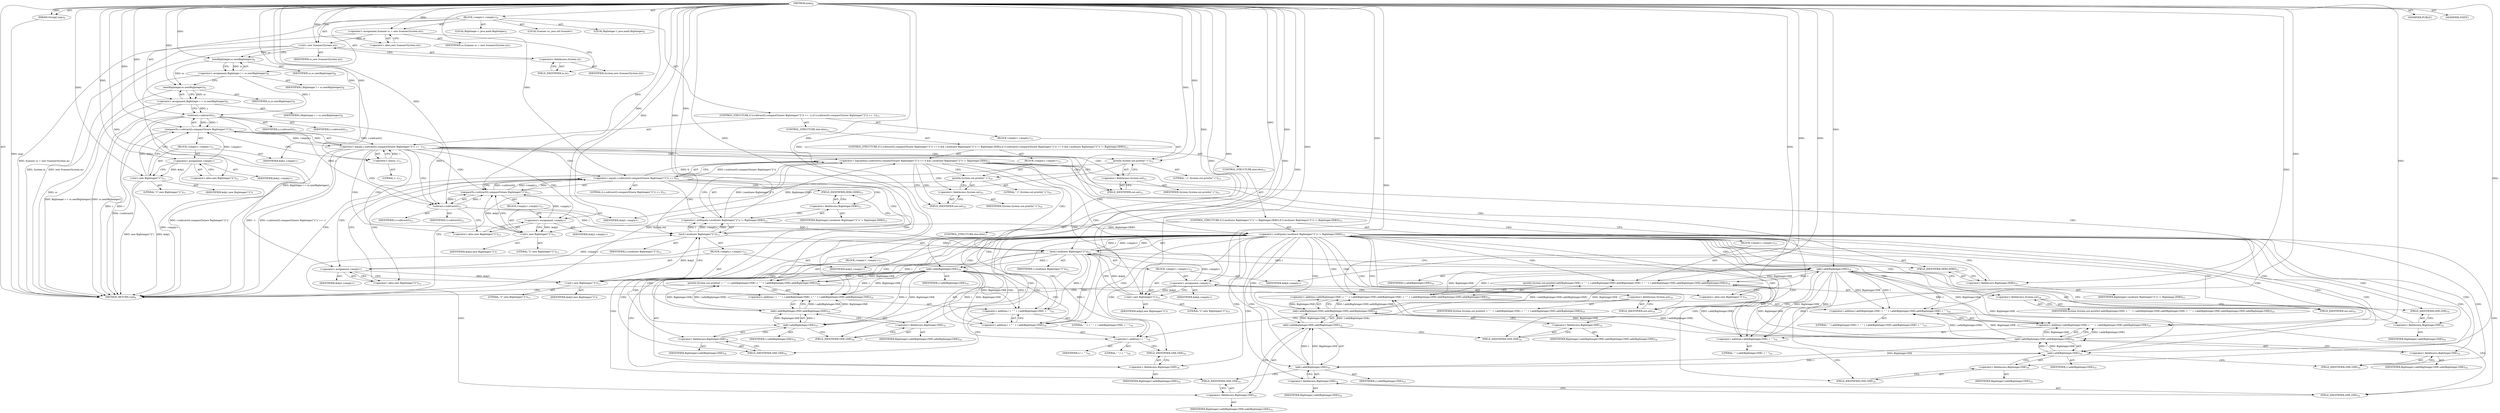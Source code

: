 digraph "main" {  
"19" [label = <(METHOD,main)<SUB>6</SUB>> ]
"20" [label = <(PARAM,String[] args)<SUB>6</SUB>> ]
"21" [label = <(BLOCK,&lt;empty&gt;,&lt;empty&gt;)<SUB>6</SUB>> ]
"4" [label = <(LOCAL,Scanner sc: java.util.Scanner)<SUB>7</SUB>> ]
"22" [label = <(&lt;operator&gt;.assignment,Scanner sc = new Scanner(System.in))<SUB>7</SUB>> ]
"23" [label = <(IDENTIFIER,sc,Scanner sc = new Scanner(System.in))<SUB>7</SUB>> ]
"24" [label = <(&lt;operator&gt;.alloc,new Scanner(System.in))<SUB>7</SUB>> ]
"25" [label = <(&lt;init&gt;,new Scanner(System.in))<SUB>7</SUB>> ]
"3" [label = <(IDENTIFIER,sc,new Scanner(System.in))<SUB>7</SUB>> ]
"26" [label = <(&lt;operator&gt;.fieldAccess,System.in)<SUB>7</SUB>> ]
"27" [label = <(IDENTIFIER,System,new Scanner(System.in))<SUB>7</SUB>> ]
"28" [label = <(FIELD_IDENTIFIER,in,in)<SUB>7</SUB>> ]
"29" [label = <(LOCAL,BigInteger l: java.math.BigInteger)<SUB>8</SUB>> ]
"30" [label = <(&lt;operator&gt;.assignment,BigInteger l = sc.nextBigInteger())<SUB>8</SUB>> ]
"31" [label = <(IDENTIFIER,l,BigInteger l = sc.nextBigInteger())<SUB>8</SUB>> ]
"32" [label = <(nextBigInteger,sc.nextBigInteger())<SUB>8</SUB>> ]
"33" [label = <(IDENTIFIER,sc,sc.nextBigInteger())<SUB>8</SUB>> ]
"34" [label = <(LOCAL,BigInteger r: java.math.BigInteger)<SUB>9</SUB>> ]
"35" [label = <(&lt;operator&gt;.assignment,BigInteger r = sc.nextBigInteger())<SUB>9</SUB>> ]
"36" [label = <(IDENTIFIER,r,BigInteger r = sc.nextBigInteger())<SUB>9</SUB>> ]
"37" [label = <(nextBigInteger,sc.nextBigInteger())<SUB>9</SUB>> ]
"38" [label = <(IDENTIFIER,sc,sc.nextBigInteger())<SUB>9</SUB>> ]
"39" [label = <(CONTROL_STRUCTURE,if (r.subtract(l).compareTo(new BigInteger(&quot;2&quot;)) == -1),if (r.subtract(l).compareTo(new BigInteger(&quot;2&quot;)) == -1))<SUB>11</SUB>> ]
"40" [label = <(&lt;operator&gt;.equals,r.subtract(l).compareTo(new BigInteger(&quot;2&quot;)) == -1)<SUB>11</SUB>> ]
"41" [label = <(compareTo,r.subtract(l).compareTo(new BigInteger(&quot;2&quot;)))<SUB>11</SUB>> ]
"42" [label = <(subtract,r.subtract(l))<SUB>11</SUB>> ]
"43" [label = <(IDENTIFIER,r,r.subtract(l))<SUB>11</SUB>> ]
"44" [label = <(IDENTIFIER,l,r.subtract(l))<SUB>11</SUB>> ]
"45" [label = <(BLOCK,&lt;empty&gt;,&lt;empty&gt;)<SUB>11</SUB>> ]
"46" [label = <(&lt;operator&gt;.assignment,&lt;empty&gt;)> ]
"47" [label = <(IDENTIFIER,$obj1,&lt;empty&gt;)> ]
"48" [label = <(&lt;operator&gt;.alloc,new BigInteger(&quot;2&quot;))<SUB>11</SUB>> ]
"49" [label = <(&lt;init&gt;,new BigInteger(&quot;2&quot;))<SUB>11</SUB>> ]
"50" [label = <(IDENTIFIER,$obj1,new BigInteger(&quot;2&quot;))> ]
"51" [label = <(LITERAL,&quot;2&quot;,new BigInteger(&quot;2&quot;))<SUB>11</SUB>> ]
"52" [label = <(IDENTIFIER,$obj1,&lt;empty&gt;)> ]
"53" [label = <(&lt;operator&gt;.minus,-1)<SUB>11</SUB>> ]
"54" [label = <(LITERAL,1,-1)<SUB>11</SUB>> ]
"55" [label = <(BLOCK,&lt;empty&gt;,&lt;empty&gt;)<SUB>11</SUB>> ]
"56" [label = <(println,System.out.println(&quot;-1&quot;))<SUB>12</SUB>> ]
"57" [label = <(&lt;operator&gt;.fieldAccess,System.out)<SUB>12</SUB>> ]
"58" [label = <(IDENTIFIER,System,System.out.println(&quot;-1&quot;))<SUB>12</SUB>> ]
"59" [label = <(FIELD_IDENTIFIER,out,out)<SUB>12</SUB>> ]
"60" [label = <(LITERAL,&quot;-1&quot;,System.out.println(&quot;-1&quot;))<SUB>12</SUB>> ]
"61" [label = <(CONTROL_STRUCTURE,else,else)<SUB>13</SUB>> ]
"62" [label = <(CONTROL_STRUCTURE,if (r.subtract(l).compareTo(new BigInteger(&quot;2&quot;)) == 0 &amp;&amp; l.mod(new BigInteger(&quot;2&quot;)) != BigInteger.ZERO),if (r.subtract(l).compareTo(new BigInteger(&quot;2&quot;)) == 0 &amp;&amp; l.mod(new BigInteger(&quot;2&quot;)) != BigInteger.ZERO))<SUB>13</SUB>> ]
"63" [label = <(&lt;operator&gt;.logicalAnd,r.subtract(l).compareTo(new BigInteger(&quot;2&quot;)) == 0 &amp;&amp; l.mod(new BigInteger(&quot;2&quot;)) != BigInteger.ZERO)<SUB>13</SUB>> ]
"64" [label = <(&lt;operator&gt;.equals,r.subtract(l).compareTo(new BigInteger(&quot;2&quot;)) == 0)<SUB>13</SUB>> ]
"65" [label = <(compareTo,r.subtract(l).compareTo(new BigInteger(&quot;2&quot;)))<SUB>13</SUB>> ]
"66" [label = <(subtract,r.subtract(l))<SUB>13</SUB>> ]
"67" [label = <(IDENTIFIER,r,r.subtract(l))<SUB>13</SUB>> ]
"68" [label = <(IDENTIFIER,l,r.subtract(l))<SUB>13</SUB>> ]
"69" [label = <(BLOCK,&lt;empty&gt;,&lt;empty&gt;)<SUB>13</SUB>> ]
"70" [label = <(&lt;operator&gt;.assignment,&lt;empty&gt;)> ]
"71" [label = <(IDENTIFIER,$obj2,&lt;empty&gt;)> ]
"72" [label = <(&lt;operator&gt;.alloc,new BigInteger(&quot;2&quot;))<SUB>13</SUB>> ]
"73" [label = <(&lt;init&gt;,new BigInteger(&quot;2&quot;))<SUB>13</SUB>> ]
"74" [label = <(IDENTIFIER,$obj2,new BigInteger(&quot;2&quot;))> ]
"75" [label = <(LITERAL,&quot;2&quot;,new BigInteger(&quot;2&quot;))<SUB>13</SUB>> ]
"76" [label = <(IDENTIFIER,$obj2,&lt;empty&gt;)> ]
"77" [label = <(LITERAL,0,r.subtract(l).compareTo(new BigInteger(&quot;2&quot;)) == 0)<SUB>13</SUB>> ]
"78" [label = <(&lt;operator&gt;.notEquals,l.mod(new BigInteger(&quot;2&quot;)) != BigInteger.ZERO)<SUB>13</SUB>> ]
"79" [label = <(mod,l.mod(new BigInteger(&quot;2&quot;)))<SUB>13</SUB>> ]
"80" [label = <(IDENTIFIER,l,l.mod(new BigInteger(&quot;2&quot;)))<SUB>13</SUB>> ]
"81" [label = <(BLOCK,&lt;empty&gt;,&lt;empty&gt;)<SUB>13</SUB>> ]
"82" [label = <(&lt;operator&gt;.assignment,&lt;empty&gt;)> ]
"83" [label = <(IDENTIFIER,$obj3,&lt;empty&gt;)> ]
"84" [label = <(&lt;operator&gt;.alloc,new BigInteger(&quot;2&quot;))<SUB>13</SUB>> ]
"85" [label = <(&lt;init&gt;,new BigInteger(&quot;2&quot;))<SUB>13</SUB>> ]
"86" [label = <(IDENTIFIER,$obj3,new BigInteger(&quot;2&quot;))> ]
"87" [label = <(LITERAL,&quot;2&quot;,new BigInteger(&quot;2&quot;))<SUB>13</SUB>> ]
"88" [label = <(IDENTIFIER,$obj3,&lt;empty&gt;)> ]
"89" [label = <(&lt;operator&gt;.fieldAccess,BigInteger.ZERO)<SUB>13</SUB>> ]
"90" [label = <(IDENTIFIER,BigInteger,l.mod(new BigInteger(&quot;2&quot;)) != BigInteger.ZERO)<SUB>13</SUB>> ]
"91" [label = <(FIELD_IDENTIFIER,ZERO,ZERO)<SUB>13</SUB>> ]
"92" [label = <(BLOCK,&lt;empty&gt;,&lt;empty&gt;)<SUB>13</SUB>> ]
"93" [label = <(println,System.out.println(&quot;-1&quot;))<SUB>14</SUB>> ]
"94" [label = <(&lt;operator&gt;.fieldAccess,System.out)<SUB>14</SUB>> ]
"95" [label = <(IDENTIFIER,System,System.out.println(&quot;-1&quot;))<SUB>14</SUB>> ]
"96" [label = <(FIELD_IDENTIFIER,out,out)<SUB>14</SUB>> ]
"97" [label = <(LITERAL,&quot;-1&quot;,System.out.println(&quot;-1&quot;))<SUB>14</SUB>> ]
"98" [label = <(CONTROL_STRUCTURE,else,else)<SUB>15</SUB>> ]
"99" [label = <(CONTROL_STRUCTURE,if (l.mod(new BigInteger(&quot;2&quot;)) != BigInteger.ZERO),if (l.mod(new BigInteger(&quot;2&quot;)) != BigInteger.ZERO))<SUB>15</SUB>> ]
"100" [label = <(&lt;operator&gt;.notEquals,l.mod(new BigInteger(&quot;2&quot;)) != BigInteger.ZERO)<SUB>15</SUB>> ]
"101" [label = <(mod,l.mod(new BigInteger(&quot;2&quot;)))<SUB>15</SUB>> ]
"102" [label = <(IDENTIFIER,l,l.mod(new BigInteger(&quot;2&quot;)))<SUB>15</SUB>> ]
"103" [label = <(BLOCK,&lt;empty&gt;,&lt;empty&gt;)<SUB>15</SUB>> ]
"104" [label = <(&lt;operator&gt;.assignment,&lt;empty&gt;)> ]
"105" [label = <(IDENTIFIER,$obj4,&lt;empty&gt;)> ]
"106" [label = <(&lt;operator&gt;.alloc,new BigInteger(&quot;2&quot;))<SUB>15</SUB>> ]
"107" [label = <(&lt;init&gt;,new BigInteger(&quot;2&quot;))<SUB>15</SUB>> ]
"108" [label = <(IDENTIFIER,$obj4,new BigInteger(&quot;2&quot;))> ]
"109" [label = <(LITERAL,&quot;2&quot;,new BigInteger(&quot;2&quot;))<SUB>15</SUB>> ]
"110" [label = <(IDENTIFIER,$obj4,&lt;empty&gt;)> ]
"111" [label = <(&lt;operator&gt;.fieldAccess,BigInteger.ZERO)<SUB>15</SUB>> ]
"112" [label = <(IDENTIFIER,BigInteger,l.mod(new BigInteger(&quot;2&quot;)) != BigInteger.ZERO)<SUB>15</SUB>> ]
"113" [label = <(FIELD_IDENTIFIER,ZERO,ZERO)<SUB>15</SUB>> ]
"114" [label = <(BLOCK,&lt;empty&gt;,&lt;empty&gt;)<SUB>15</SUB>> ]
"115" [label = <(println,System.out.println(l.add(BigInteger.ONE) + &quot; &quot; + l.add(BigInteger.ONE).add(BigInteger.ONE) + &quot; &quot; + l.add(BigInteger.ONE).add(BigInteger.ONE).add(BigInteger.ONE)))<SUB>16</SUB>> ]
"116" [label = <(&lt;operator&gt;.fieldAccess,System.out)<SUB>16</SUB>> ]
"117" [label = <(IDENTIFIER,System,System.out.println(l.add(BigInteger.ONE) + &quot; &quot; + l.add(BigInteger.ONE).add(BigInteger.ONE) + &quot; &quot; + l.add(BigInteger.ONE).add(BigInteger.ONE).add(BigInteger.ONE)))<SUB>16</SUB>> ]
"118" [label = <(FIELD_IDENTIFIER,out,out)<SUB>16</SUB>> ]
"119" [label = <(&lt;operator&gt;.addition,l.add(BigInteger.ONE) + &quot; &quot; + l.add(BigInteger.ONE).add(BigInteger.ONE) + &quot; &quot; + l.add(BigInteger.ONE).add(BigInteger.ONE).add(BigInteger.ONE))<SUB>16</SUB>> ]
"120" [label = <(&lt;operator&gt;.addition,l.add(BigInteger.ONE) + &quot; &quot; + l.add(BigInteger.ONE).add(BigInteger.ONE) + &quot; &quot;)<SUB>16</SUB>> ]
"121" [label = <(&lt;operator&gt;.addition,l.add(BigInteger.ONE) + &quot; &quot; + l.add(BigInteger.ONE).add(BigInteger.ONE))<SUB>16</SUB>> ]
"122" [label = <(&lt;operator&gt;.addition,l.add(BigInteger.ONE) + &quot; &quot;)<SUB>16</SUB>> ]
"123" [label = <(add,l.add(BigInteger.ONE))<SUB>16</SUB>> ]
"124" [label = <(IDENTIFIER,l,l.add(BigInteger.ONE))<SUB>16</SUB>> ]
"125" [label = <(&lt;operator&gt;.fieldAccess,BigInteger.ONE)<SUB>16</SUB>> ]
"126" [label = <(IDENTIFIER,BigInteger,l.add(BigInteger.ONE))<SUB>16</SUB>> ]
"127" [label = <(FIELD_IDENTIFIER,ONE,ONE)<SUB>16</SUB>> ]
"128" [label = <(LITERAL,&quot; &quot;,l.add(BigInteger.ONE) + &quot; &quot;)<SUB>16</SUB>> ]
"129" [label = <(add,l.add(BigInteger.ONE).add(BigInteger.ONE))<SUB>16</SUB>> ]
"130" [label = <(add,l.add(BigInteger.ONE))<SUB>16</SUB>> ]
"131" [label = <(IDENTIFIER,l,l.add(BigInteger.ONE))<SUB>16</SUB>> ]
"132" [label = <(&lt;operator&gt;.fieldAccess,BigInteger.ONE)<SUB>16</SUB>> ]
"133" [label = <(IDENTIFIER,BigInteger,l.add(BigInteger.ONE))<SUB>16</SUB>> ]
"134" [label = <(FIELD_IDENTIFIER,ONE,ONE)<SUB>16</SUB>> ]
"135" [label = <(&lt;operator&gt;.fieldAccess,BigInteger.ONE)<SUB>16</SUB>> ]
"136" [label = <(IDENTIFIER,BigInteger,l.add(BigInteger.ONE).add(BigInteger.ONE))<SUB>16</SUB>> ]
"137" [label = <(FIELD_IDENTIFIER,ONE,ONE)<SUB>16</SUB>> ]
"138" [label = <(LITERAL,&quot; &quot;,l.add(BigInteger.ONE) + &quot; &quot; + l.add(BigInteger.ONE).add(BigInteger.ONE) + &quot; &quot;)<SUB>16</SUB>> ]
"139" [label = <(add,l.add(BigInteger.ONE).add(BigInteger.ONE).add(BigInteger.ONE))<SUB>16</SUB>> ]
"140" [label = <(add,l.add(BigInteger.ONE).add(BigInteger.ONE))<SUB>16</SUB>> ]
"141" [label = <(add,l.add(BigInteger.ONE))<SUB>16</SUB>> ]
"142" [label = <(IDENTIFIER,l,l.add(BigInteger.ONE))<SUB>16</SUB>> ]
"143" [label = <(&lt;operator&gt;.fieldAccess,BigInteger.ONE)<SUB>16</SUB>> ]
"144" [label = <(IDENTIFIER,BigInteger,l.add(BigInteger.ONE))<SUB>16</SUB>> ]
"145" [label = <(FIELD_IDENTIFIER,ONE,ONE)<SUB>16</SUB>> ]
"146" [label = <(&lt;operator&gt;.fieldAccess,BigInteger.ONE)<SUB>16</SUB>> ]
"147" [label = <(IDENTIFIER,BigInteger,l.add(BigInteger.ONE).add(BigInteger.ONE))<SUB>16</SUB>> ]
"148" [label = <(FIELD_IDENTIFIER,ONE,ONE)<SUB>16</SUB>> ]
"149" [label = <(&lt;operator&gt;.fieldAccess,BigInteger.ONE)<SUB>16</SUB>> ]
"150" [label = <(IDENTIFIER,BigInteger,l.add(BigInteger.ONE).add(BigInteger.ONE).add(BigInteger.ONE))<SUB>16</SUB>> ]
"151" [label = <(FIELD_IDENTIFIER,ONE,ONE)<SUB>16</SUB>> ]
"152" [label = <(CONTROL_STRUCTURE,else,else)<SUB>17</SUB>> ]
"153" [label = <(BLOCK,&lt;empty&gt;,&lt;empty&gt;)<SUB>17</SUB>> ]
"154" [label = <(println,System.out.println(l + &quot; &quot; + l.add(BigInteger.ONE) + &quot; &quot; + l.add(BigInteger.ONE).add(BigInteger.ONE)))<SUB>18</SUB>> ]
"155" [label = <(&lt;operator&gt;.fieldAccess,System.out)<SUB>18</SUB>> ]
"156" [label = <(IDENTIFIER,System,System.out.println(l + &quot; &quot; + l.add(BigInteger.ONE) + &quot; &quot; + l.add(BigInteger.ONE).add(BigInteger.ONE)))<SUB>18</SUB>> ]
"157" [label = <(FIELD_IDENTIFIER,out,out)<SUB>18</SUB>> ]
"158" [label = <(&lt;operator&gt;.addition,l + &quot; &quot; + l.add(BigInteger.ONE) + &quot; &quot; + l.add(BigInteger.ONE).add(BigInteger.ONE))<SUB>18</SUB>> ]
"159" [label = <(&lt;operator&gt;.addition,l + &quot; &quot; + l.add(BigInteger.ONE) + &quot; &quot;)<SUB>18</SUB>> ]
"160" [label = <(&lt;operator&gt;.addition,l + &quot; &quot; + l.add(BigInteger.ONE))<SUB>18</SUB>> ]
"161" [label = <(&lt;operator&gt;.addition,l + &quot; &quot;)<SUB>18</SUB>> ]
"162" [label = <(IDENTIFIER,l,l + &quot; &quot;)<SUB>18</SUB>> ]
"163" [label = <(LITERAL,&quot; &quot;,l + &quot; &quot;)<SUB>18</SUB>> ]
"164" [label = <(add,l.add(BigInteger.ONE))<SUB>18</SUB>> ]
"165" [label = <(IDENTIFIER,l,l.add(BigInteger.ONE))<SUB>18</SUB>> ]
"166" [label = <(&lt;operator&gt;.fieldAccess,BigInteger.ONE)<SUB>18</SUB>> ]
"167" [label = <(IDENTIFIER,BigInteger,l.add(BigInteger.ONE))<SUB>18</SUB>> ]
"168" [label = <(FIELD_IDENTIFIER,ONE,ONE)<SUB>18</SUB>> ]
"169" [label = <(LITERAL,&quot; &quot;,l + &quot; &quot; + l.add(BigInteger.ONE) + &quot; &quot;)<SUB>18</SUB>> ]
"170" [label = <(add,l.add(BigInteger.ONE).add(BigInteger.ONE))<SUB>18</SUB>> ]
"171" [label = <(add,l.add(BigInteger.ONE))<SUB>18</SUB>> ]
"172" [label = <(IDENTIFIER,l,l.add(BigInteger.ONE))<SUB>18</SUB>> ]
"173" [label = <(&lt;operator&gt;.fieldAccess,BigInteger.ONE)<SUB>18</SUB>> ]
"174" [label = <(IDENTIFIER,BigInteger,l.add(BigInteger.ONE))<SUB>18</SUB>> ]
"175" [label = <(FIELD_IDENTIFIER,ONE,ONE)<SUB>18</SUB>> ]
"176" [label = <(&lt;operator&gt;.fieldAccess,BigInteger.ONE)<SUB>18</SUB>> ]
"177" [label = <(IDENTIFIER,BigInteger,l.add(BigInteger.ONE).add(BigInteger.ONE))<SUB>18</SUB>> ]
"178" [label = <(FIELD_IDENTIFIER,ONE,ONE)<SUB>18</SUB>> ]
"179" [label = <(MODIFIER,PUBLIC)> ]
"180" [label = <(MODIFIER,STATIC)> ]
"181" [label = <(METHOD_RETURN,void)<SUB>6</SUB>> ]
  "19" -> "20"  [ label = "AST: "] 
  "19" -> "21"  [ label = "AST: "] 
  "19" -> "179"  [ label = "AST: "] 
  "19" -> "180"  [ label = "AST: "] 
  "19" -> "181"  [ label = "AST: "] 
  "21" -> "4"  [ label = "AST: "] 
  "21" -> "22"  [ label = "AST: "] 
  "21" -> "25"  [ label = "AST: "] 
  "21" -> "29"  [ label = "AST: "] 
  "21" -> "30"  [ label = "AST: "] 
  "21" -> "34"  [ label = "AST: "] 
  "21" -> "35"  [ label = "AST: "] 
  "21" -> "39"  [ label = "AST: "] 
  "22" -> "23"  [ label = "AST: "] 
  "22" -> "24"  [ label = "AST: "] 
  "25" -> "3"  [ label = "AST: "] 
  "25" -> "26"  [ label = "AST: "] 
  "26" -> "27"  [ label = "AST: "] 
  "26" -> "28"  [ label = "AST: "] 
  "30" -> "31"  [ label = "AST: "] 
  "30" -> "32"  [ label = "AST: "] 
  "32" -> "33"  [ label = "AST: "] 
  "35" -> "36"  [ label = "AST: "] 
  "35" -> "37"  [ label = "AST: "] 
  "37" -> "38"  [ label = "AST: "] 
  "39" -> "40"  [ label = "AST: "] 
  "39" -> "55"  [ label = "AST: "] 
  "39" -> "61"  [ label = "AST: "] 
  "40" -> "41"  [ label = "AST: "] 
  "40" -> "53"  [ label = "AST: "] 
  "41" -> "42"  [ label = "AST: "] 
  "41" -> "45"  [ label = "AST: "] 
  "42" -> "43"  [ label = "AST: "] 
  "42" -> "44"  [ label = "AST: "] 
  "45" -> "46"  [ label = "AST: "] 
  "45" -> "49"  [ label = "AST: "] 
  "45" -> "52"  [ label = "AST: "] 
  "46" -> "47"  [ label = "AST: "] 
  "46" -> "48"  [ label = "AST: "] 
  "49" -> "50"  [ label = "AST: "] 
  "49" -> "51"  [ label = "AST: "] 
  "53" -> "54"  [ label = "AST: "] 
  "55" -> "56"  [ label = "AST: "] 
  "56" -> "57"  [ label = "AST: "] 
  "56" -> "60"  [ label = "AST: "] 
  "57" -> "58"  [ label = "AST: "] 
  "57" -> "59"  [ label = "AST: "] 
  "61" -> "62"  [ label = "AST: "] 
  "62" -> "63"  [ label = "AST: "] 
  "62" -> "92"  [ label = "AST: "] 
  "62" -> "98"  [ label = "AST: "] 
  "63" -> "64"  [ label = "AST: "] 
  "63" -> "78"  [ label = "AST: "] 
  "64" -> "65"  [ label = "AST: "] 
  "64" -> "77"  [ label = "AST: "] 
  "65" -> "66"  [ label = "AST: "] 
  "65" -> "69"  [ label = "AST: "] 
  "66" -> "67"  [ label = "AST: "] 
  "66" -> "68"  [ label = "AST: "] 
  "69" -> "70"  [ label = "AST: "] 
  "69" -> "73"  [ label = "AST: "] 
  "69" -> "76"  [ label = "AST: "] 
  "70" -> "71"  [ label = "AST: "] 
  "70" -> "72"  [ label = "AST: "] 
  "73" -> "74"  [ label = "AST: "] 
  "73" -> "75"  [ label = "AST: "] 
  "78" -> "79"  [ label = "AST: "] 
  "78" -> "89"  [ label = "AST: "] 
  "79" -> "80"  [ label = "AST: "] 
  "79" -> "81"  [ label = "AST: "] 
  "81" -> "82"  [ label = "AST: "] 
  "81" -> "85"  [ label = "AST: "] 
  "81" -> "88"  [ label = "AST: "] 
  "82" -> "83"  [ label = "AST: "] 
  "82" -> "84"  [ label = "AST: "] 
  "85" -> "86"  [ label = "AST: "] 
  "85" -> "87"  [ label = "AST: "] 
  "89" -> "90"  [ label = "AST: "] 
  "89" -> "91"  [ label = "AST: "] 
  "92" -> "93"  [ label = "AST: "] 
  "93" -> "94"  [ label = "AST: "] 
  "93" -> "97"  [ label = "AST: "] 
  "94" -> "95"  [ label = "AST: "] 
  "94" -> "96"  [ label = "AST: "] 
  "98" -> "99"  [ label = "AST: "] 
  "99" -> "100"  [ label = "AST: "] 
  "99" -> "114"  [ label = "AST: "] 
  "99" -> "152"  [ label = "AST: "] 
  "100" -> "101"  [ label = "AST: "] 
  "100" -> "111"  [ label = "AST: "] 
  "101" -> "102"  [ label = "AST: "] 
  "101" -> "103"  [ label = "AST: "] 
  "103" -> "104"  [ label = "AST: "] 
  "103" -> "107"  [ label = "AST: "] 
  "103" -> "110"  [ label = "AST: "] 
  "104" -> "105"  [ label = "AST: "] 
  "104" -> "106"  [ label = "AST: "] 
  "107" -> "108"  [ label = "AST: "] 
  "107" -> "109"  [ label = "AST: "] 
  "111" -> "112"  [ label = "AST: "] 
  "111" -> "113"  [ label = "AST: "] 
  "114" -> "115"  [ label = "AST: "] 
  "115" -> "116"  [ label = "AST: "] 
  "115" -> "119"  [ label = "AST: "] 
  "116" -> "117"  [ label = "AST: "] 
  "116" -> "118"  [ label = "AST: "] 
  "119" -> "120"  [ label = "AST: "] 
  "119" -> "139"  [ label = "AST: "] 
  "120" -> "121"  [ label = "AST: "] 
  "120" -> "138"  [ label = "AST: "] 
  "121" -> "122"  [ label = "AST: "] 
  "121" -> "129"  [ label = "AST: "] 
  "122" -> "123"  [ label = "AST: "] 
  "122" -> "128"  [ label = "AST: "] 
  "123" -> "124"  [ label = "AST: "] 
  "123" -> "125"  [ label = "AST: "] 
  "125" -> "126"  [ label = "AST: "] 
  "125" -> "127"  [ label = "AST: "] 
  "129" -> "130"  [ label = "AST: "] 
  "129" -> "135"  [ label = "AST: "] 
  "130" -> "131"  [ label = "AST: "] 
  "130" -> "132"  [ label = "AST: "] 
  "132" -> "133"  [ label = "AST: "] 
  "132" -> "134"  [ label = "AST: "] 
  "135" -> "136"  [ label = "AST: "] 
  "135" -> "137"  [ label = "AST: "] 
  "139" -> "140"  [ label = "AST: "] 
  "139" -> "149"  [ label = "AST: "] 
  "140" -> "141"  [ label = "AST: "] 
  "140" -> "146"  [ label = "AST: "] 
  "141" -> "142"  [ label = "AST: "] 
  "141" -> "143"  [ label = "AST: "] 
  "143" -> "144"  [ label = "AST: "] 
  "143" -> "145"  [ label = "AST: "] 
  "146" -> "147"  [ label = "AST: "] 
  "146" -> "148"  [ label = "AST: "] 
  "149" -> "150"  [ label = "AST: "] 
  "149" -> "151"  [ label = "AST: "] 
  "152" -> "153"  [ label = "AST: "] 
  "153" -> "154"  [ label = "AST: "] 
  "154" -> "155"  [ label = "AST: "] 
  "154" -> "158"  [ label = "AST: "] 
  "155" -> "156"  [ label = "AST: "] 
  "155" -> "157"  [ label = "AST: "] 
  "158" -> "159"  [ label = "AST: "] 
  "158" -> "170"  [ label = "AST: "] 
  "159" -> "160"  [ label = "AST: "] 
  "159" -> "169"  [ label = "AST: "] 
  "160" -> "161"  [ label = "AST: "] 
  "160" -> "164"  [ label = "AST: "] 
  "161" -> "162"  [ label = "AST: "] 
  "161" -> "163"  [ label = "AST: "] 
  "164" -> "165"  [ label = "AST: "] 
  "164" -> "166"  [ label = "AST: "] 
  "166" -> "167"  [ label = "AST: "] 
  "166" -> "168"  [ label = "AST: "] 
  "170" -> "171"  [ label = "AST: "] 
  "170" -> "176"  [ label = "AST: "] 
  "171" -> "172"  [ label = "AST: "] 
  "171" -> "173"  [ label = "AST: "] 
  "173" -> "174"  [ label = "AST: "] 
  "173" -> "175"  [ label = "AST: "] 
  "176" -> "177"  [ label = "AST: "] 
  "176" -> "178"  [ label = "AST: "] 
  "22" -> "28"  [ label = "CFG: "] 
  "25" -> "32"  [ label = "CFG: "] 
  "30" -> "37"  [ label = "CFG: "] 
  "35" -> "42"  [ label = "CFG: "] 
  "24" -> "22"  [ label = "CFG: "] 
  "26" -> "25"  [ label = "CFG: "] 
  "32" -> "30"  [ label = "CFG: "] 
  "37" -> "35"  [ label = "CFG: "] 
  "40" -> "59"  [ label = "CFG: "] 
  "40" -> "66"  [ label = "CFG: "] 
  "28" -> "26"  [ label = "CFG: "] 
  "41" -> "53"  [ label = "CFG: "] 
  "53" -> "40"  [ label = "CFG: "] 
  "56" -> "181"  [ label = "CFG: "] 
  "42" -> "48"  [ label = "CFG: "] 
  "57" -> "56"  [ label = "CFG: "] 
  "63" -> "96"  [ label = "CFG: "] 
  "63" -> "106"  [ label = "CFG: "] 
  "46" -> "49"  [ label = "CFG: "] 
  "49" -> "41"  [ label = "CFG: "] 
  "59" -> "57"  [ label = "CFG: "] 
  "64" -> "63"  [ label = "CFG: "] 
  "64" -> "84"  [ label = "CFG: "] 
  "78" -> "63"  [ label = "CFG: "] 
  "93" -> "181"  [ label = "CFG: "] 
  "48" -> "46"  [ label = "CFG: "] 
  "65" -> "64"  [ label = "CFG: "] 
  "79" -> "91"  [ label = "CFG: "] 
  "89" -> "78"  [ label = "CFG: "] 
  "94" -> "93"  [ label = "CFG: "] 
  "100" -> "118"  [ label = "CFG: "] 
  "100" -> "157"  [ label = "CFG: "] 
  "66" -> "72"  [ label = "CFG: "] 
  "91" -> "89"  [ label = "CFG: "] 
  "96" -> "94"  [ label = "CFG: "] 
  "101" -> "113"  [ label = "CFG: "] 
  "111" -> "100"  [ label = "CFG: "] 
  "115" -> "181"  [ label = "CFG: "] 
  "70" -> "73"  [ label = "CFG: "] 
  "73" -> "65"  [ label = "CFG: "] 
  "82" -> "85"  [ label = "CFG: "] 
  "85" -> "79"  [ label = "CFG: "] 
  "113" -> "111"  [ label = "CFG: "] 
  "116" -> "127"  [ label = "CFG: "] 
  "119" -> "115"  [ label = "CFG: "] 
  "154" -> "181"  [ label = "CFG: "] 
  "72" -> "70"  [ label = "CFG: "] 
  "84" -> "82"  [ label = "CFG: "] 
  "104" -> "107"  [ label = "CFG: "] 
  "107" -> "101"  [ label = "CFG: "] 
  "118" -> "116"  [ label = "CFG: "] 
  "120" -> "145"  [ label = "CFG: "] 
  "139" -> "119"  [ label = "CFG: "] 
  "155" -> "161"  [ label = "CFG: "] 
  "158" -> "154"  [ label = "CFG: "] 
  "106" -> "104"  [ label = "CFG: "] 
  "121" -> "120"  [ label = "CFG: "] 
  "140" -> "151"  [ label = "CFG: "] 
  "149" -> "139"  [ label = "CFG: "] 
  "157" -> "155"  [ label = "CFG: "] 
  "159" -> "175"  [ label = "CFG: "] 
  "170" -> "158"  [ label = "CFG: "] 
  "122" -> "134"  [ label = "CFG: "] 
  "129" -> "121"  [ label = "CFG: "] 
  "141" -> "148"  [ label = "CFG: "] 
  "146" -> "140"  [ label = "CFG: "] 
  "151" -> "149"  [ label = "CFG: "] 
  "160" -> "159"  [ label = "CFG: "] 
  "171" -> "178"  [ label = "CFG: "] 
  "176" -> "170"  [ label = "CFG: "] 
  "123" -> "122"  [ label = "CFG: "] 
  "130" -> "137"  [ label = "CFG: "] 
  "135" -> "129"  [ label = "CFG: "] 
  "143" -> "141"  [ label = "CFG: "] 
  "148" -> "146"  [ label = "CFG: "] 
  "161" -> "168"  [ label = "CFG: "] 
  "164" -> "160"  [ label = "CFG: "] 
  "173" -> "171"  [ label = "CFG: "] 
  "178" -> "176"  [ label = "CFG: "] 
  "125" -> "123"  [ label = "CFG: "] 
  "132" -> "130"  [ label = "CFG: "] 
  "137" -> "135"  [ label = "CFG: "] 
  "145" -> "143"  [ label = "CFG: "] 
  "166" -> "164"  [ label = "CFG: "] 
  "175" -> "173"  [ label = "CFG: "] 
  "127" -> "125"  [ label = "CFG: "] 
  "134" -> "132"  [ label = "CFG: "] 
  "168" -> "166"  [ label = "CFG: "] 
  "19" -> "24"  [ label = "CFG: "] 
  "20" -> "181"  [ label = "DDG: args"] 
  "22" -> "181"  [ label = "DDG: Scanner sc = new Scanner(System.in)"] 
  "25" -> "181"  [ label = "DDG: System.in"] 
  "25" -> "181"  [ label = "DDG: new Scanner(System.in)"] 
  "30" -> "181"  [ label = "DDG: BigInteger l = sc.nextBigInteger()"] 
  "37" -> "181"  [ label = "DDG: sc"] 
  "35" -> "181"  [ label = "DDG: sc.nextBigInteger()"] 
  "35" -> "181"  [ label = "DDG: BigInteger r = sc.nextBigInteger()"] 
  "42" -> "181"  [ label = "DDG: r"] 
  "42" -> "181"  [ label = "DDG: l"] 
  "41" -> "181"  [ label = "DDG: r.subtract(l)"] 
  "46" -> "181"  [ label = "DDG: &lt;empty&gt;"] 
  "49" -> "181"  [ label = "DDG: $obj1"] 
  "49" -> "181"  [ label = "DDG: new BigInteger(&quot;2&quot;)"] 
  "40" -> "181"  [ label = "DDG: r.subtract(l).compareTo(new BigInteger(&quot;2&quot;))"] 
  "40" -> "181"  [ label = "DDG: -1"] 
  "40" -> "181"  [ label = "DDG: r.subtract(l).compareTo(new BigInteger(&quot;2&quot;)) == -1"] 
  "56" -> "181"  [ label = "DDG: System.out"] 
  "19" -> "20"  [ label = "DDG: "] 
  "19" -> "22"  [ label = "DDG: "] 
  "32" -> "30"  [ label = "DDG: sc"] 
  "37" -> "35"  [ label = "DDG: sc"] 
  "22" -> "25"  [ label = "DDG: sc"] 
  "19" -> "25"  [ label = "DDG: "] 
  "25" -> "32"  [ label = "DDG: sc"] 
  "19" -> "32"  [ label = "DDG: "] 
  "32" -> "37"  [ label = "DDG: sc"] 
  "19" -> "37"  [ label = "DDG: "] 
  "41" -> "40"  [ label = "DDG: r.subtract(l)"] 
  "41" -> "40"  [ label = "DDG: &lt;empty&gt;"] 
  "41" -> "40"  [ label = "DDG: "] 
  "53" -> "40"  [ label = "DDG: 1"] 
  "42" -> "41"  [ label = "DDG: r"] 
  "42" -> "41"  [ label = "DDG: l"] 
  "46" -> "41"  [ label = "DDG: &lt;empty&gt;"] 
  "49" -> "41"  [ label = "DDG: $obj1"] 
  "19" -> "41"  [ label = "DDG: "] 
  "19" -> "53"  [ label = "DDG: "] 
  "19" -> "56"  [ label = "DDG: "] 
  "35" -> "42"  [ label = "DDG: r"] 
  "19" -> "42"  [ label = "DDG: "] 
  "30" -> "42"  [ label = "DDG: l"] 
  "19" -> "46"  [ label = "DDG: "] 
  "19" -> "52"  [ label = "DDG: "] 
  "64" -> "63"  [ label = "DDG: r.subtract(l).compareTo(new BigInteger(&quot;2&quot;))"] 
  "64" -> "63"  [ label = "DDG: 0"] 
  "78" -> "63"  [ label = "DDG: l.mod(new BigInteger(&quot;2&quot;))"] 
  "78" -> "63"  [ label = "DDG: BigInteger.ZERO"] 
  "46" -> "49"  [ label = "DDG: $obj1"] 
  "19" -> "49"  [ label = "DDG: "] 
  "65" -> "64"  [ label = "DDG: r.subtract(l)"] 
  "65" -> "64"  [ label = "DDG: &lt;empty&gt;"] 
  "65" -> "64"  [ label = "DDG: "] 
  "19" -> "64"  [ label = "DDG: "] 
  "79" -> "78"  [ label = "DDG: l"] 
  "79" -> "78"  [ label = "DDG: &lt;empty&gt;"] 
  "79" -> "78"  [ label = "DDG: "] 
  "19" -> "93"  [ label = "DDG: "] 
  "66" -> "65"  [ label = "DDG: r"] 
  "66" -> "65"  [ label = "DDG: l"] 
  "70" -> "65"  [ label = "DDG: &lt;empty&gt;"] 
  "73" -> "65"  [ label = "DDG: $obj2"] 
  "19" -> "65"  [ label = "DDG: "] 
  "66" -> "79"  [ label = "DDG: l"] 
  "19" -> "79"  [ label = "DDG: "] 
  "82" -> "79"  [ label = "DDG: &lt;empty&gt;"] 
  "85" -> "79"  [ label = "DDG: $obj3"] 
  "101" -> "100"  [ label = "DDG: l"] 
  "101" -> "100"  [ label = "DDG: &lt;empty&gt;"] 
  "101" -> "100"  [ label = "DDG: "] 
  "78" -> "100"  [ label = "DDG: BigInteger.ZERO"] 
  "42" -> "66"  [ label = "DDG: r"] 
  "19" -> "66"  [ label = "DDG: "] 
  "42" -> "66"  [ label = "DDG: l"] 
  "19" -> "70"  [ label = "DDG: "] 
  "19" -> "76"  [ label = "DDG: "] 
  "19" -> "82"  [ label = "DDG: "] 
  "19" -> "88"  [ label = "DDG: "] 
  "66" -> "101"  [ label = "DDG: l"] 
  "79" -> "101"  [ label = "DDG: l"] 
  "19" -> "101"  [ label = "DDG: "] 
  "104" -> "101"  [ label = "DDG: &lt;empty&gt;"] 
  "107" -> "101"  [ label = "DDG: $obj4"] 
  "123" -> "115"  [ label = "DDG: l"] 
  "123" -> "115"  [ label = "DDG: BigInteger.ONE"] 
  "19" -> "115"  [ label = "DDG: "] 
  "129" -> "115"  [ label = "DDG: l.add(BigInteger.ONE)"] 
  "129" -> "115"  [ label = "DDG: BigInteger.ONE"] 
  "139" -> "115"  [ label = "DDG: l.add(BigInteger.ONE).add(BigInteger.ONE)"] 
  "139" -> "115"  [ label = "DDG: BigInteger.ONE"] 
  "70" -> "73"  [ label = "DDG: $obj2"] 
  "19" -> "73"  [ label = "DDG: "] 
  "82" -> "85"  [ label = "DDG: $obj3"] 
  "19" -> "85"  [ label = "DDG: "] 
  "19" -> "104"  [ label = "DDG: "] 
  "19" -> "110"  [ label = "DDG: "] 
  "123" -> "119"  [ label = "DDG: l"] 
  "123" -> "119"  [ label = "DDG: BigInteger.ONE"] 
  "19" -> "119"  [ label = "DDG: "] 
  "129" -> "119"  [ label = "DDG: l.add(BigInteger.ONE)"] 
  "129" -> "119"  [ label = "DDG: BigInteger.ONE"] 
  "139" -> "119"  [ label = "DDG: l.add(BigInteger.ONE).add(BigInteger.ONE)"] 
  "139" -> "119"  [ label = "DDG: BigInteger.ONE"] 
  "101" -> "154"  [ label = "DDG: l"] 
  "19" -> "154"  [ label = "DDG: "] 
  "164" -> "154"  [ label = "DDG: l"] 
  "164" -> "154"  [ label = "DDG: BigInteger.ONE"] 
  "170" -> "154"  [ label = "DDG: l.add(BigInteger.ONE)"] 
  "170" -> "154"  [ label = "DDG: BigInteger.ONE"] 
  "104" -> "107"  [ label = "DDG: $obj4"] 
  "19" -> "107"  [ label = "DDG: "] 
  "123" -> "120"  [ label = "DDG: l"] 
  "123" -> "120"  [ label = "DDG: BigInteger.ONE"] 
  "19" -> "120"  [ label = "DDG: "] 
  "129" -> "120"  [ label = "DDG: l.add(BigInteger.ONE)"] 
  "129" -> "120"  [ label = "DDG: BigInteger.ONE"] 
  "140" -> "139"  [ label = "DDG: l.add(BigInteger.ONE)"] 
  "140" -> "139"  [ label = "DDG: BigInteger.ONE"] 
  "101" -> "158"  [ label = "DDG: l"] 
  "19" -> "158"  [ label = "DDG: "] 
  "164" -> "158"  [ label = "DDG: l"] 
  "164" -> "158"  [ label = "DDG: BigInteger.ONE"] 
  "170" -> "158"  [ label = "DDG: l.add(BigInteger.ONE)"] 
  "170" -> "158"  [ label = "DDG: BigInteger.ONE"] 
  "123" -> "121"  [ label = "DDG: l"] 
  "123" -> "121"  [ label = "DDG: BigInteger.ONE"] 
  "19" -> "121"  [ label = "DDG: "] 
  "129" -> "121"  [ label = "DDG: l.add(BigInteger.ONE)"] 
  "129" -> "121"  [ label = "DDG: BigInteger.ONE"] 
  "141" -> "140"  [ label = "DDG: l"] 
  "141" -> "140"  [ label = "DDG: BigInteger.ONE"] 
  "101" -> "159"  [ label = "DDG: l"] 
  "19" -> "159"  [ label = "DDG: "] 
  "164" -> "159"  [ label = "DDG: l"] 
  "164" -> "159"  [ label = "DDG: BigInteger.ONE"] 
  "171" -> "170"  [ label = "DDG: l"] 
  "171" -> "170"  [ label = "DDG: BigInteger.ONE"] 
  "123" -> "122"  [ label = "DDG: l"] 
  "123" -> "122"  [ label = "DDG: BigInteger.ONE"] 
  "19" -> "122"  [ label = "DDG: "] 
  "130" -> "129"  [ label = "DDG: l"] 
  "130" -> "129"  [ label = "DDG: BigInteger.ONE"] 
  "130" -> "141"  [ label = "DDG: l"] 
  "19" -> "141"  [ label = "DDG: "] 
  "129" -> "141"  [ label = "DDG: BigInteger.ONE"] 
  "101" -> "160"  [ label = "DDG: l"] 
  "19" -> "160"  [ label = "DDG: "] 
  "164" -> "160"  [ label = "DDG: l"] 
  "164" -> "160"  [ label = "DDG: BigInteger.ONE"] 
  "164" -> "171"  [ label = "DDG: l"] 
  "19" -> "171"  [ label = "DDG: "] 
  "164" -> "171"  [ label = "DDG: BigInteger.ONE"] 
  "101" -> "123"  [ label = "DDG: l"] 
  "19" -> "123"  [ label = "DDG: "] 
  "123" -> "130"  [ label = "DDG: l"] 
  "19" -> "130"  [ label = "DDG: "] 
  "123" -> "130"  [ label = "DDG: BigInteger.ONE"] 
  "101" -> "161"  [ label = "DDG: l"] 
  "19" -> "161"  [ label = "DDG: "] 
  "19" -> "164"  [ label = "DDG: "] 
  "101" -> "164"  [ label = "DDG: l"] 
  "40" -> "73"  [ label = "CDG: "] 
  "40" -> "64"  [ label = "CDG: "] 
  "40" -> "57"  [ label = "CDG: "] 
  "40" -> "56"  [ label = "CDG: "] 
  "40" -> "59"  [ label = "CDG: "] 
  "40" -> "70"  [ label = "CDG: "] 
  "40" -> "66"  [ label = "CDG: "] 
  "40" -> "72"  [ label = "CDG: "] 
  "40" -> "65"  [ label = "CDG: "] 
  "40" -> "63"  [ label = "CDG: "] 
  "63" -> "107"  [ label = "CDG: "] 
  "63" -> "94"  [ label = "CDG: "] 
  "63" -> "96"  [ label = "CDG: "] 
  "63" -> "113"  [ label = "CDG: "] 
  "63" -> "104"  [ label = "CDG: "] 
  "63" -> "93"  [ label = "CDG: "] 
  "63" -> "101"  [ label = "CDG: "] 
  "63" -> "100"  [ label = "CDG: "] 
  "63" -> "111"  [ label = "CDG: "] 
  "63" -> "106"  [ label = "CDG: "] 
  "64" -> "84"  [ label = "CDG: "] 
  "64" -> "85"  [ label = "CDG: "] 
  "64" -> "91"  [ label = "CDG: "] 
  "64" -> "79"  [ label = "CDG: "] 
  "64" -> "89"  [ label = "CDG: "] 
  "64" -> "82"  [ label = "CDG: "] 
  "64" -> "78"  [ label = "CDG: "] 
  "100" -> "115"  [ label = "CDG: "] 
  "100" -> "120"  [ label = "CDG: "] 
  "100" -> "154"  [ label = "CDG: "] 
  "100" -> "145"  [ label = "CDG: "] 
  "100" -> "146"  [ label = "CDG: "] 
  "100" -> "161"  [ label = "CDG: "] 
  "100" -> "178"  [ label = "CDG: "] 
  "100" -> "149"  [ label = "CDG: "] 
  "100" -> "132"  [ label = "CDG: "] 
  "100" -> "151"  [ label = "CDG: "] 
  "100" -> "119"  [ label = "CDG: "] 
  "100" -> "121"  [ label = "CDG: "] 
  "100" -> "168"  [ label = "CDG: "] 
  "100" -> "170"  [ label = "CDG: "] 
  "100" -> "129"  [ label = "CDG: "] 
  "100" -> "134"  [ label = "CDG: "] 
  "100" -> "148"  [ label = "CDG: "] 
  "100" -> "173"  [ label = "CDG: "] 
  "100" -> "137"  [ label = "CDG: "] 
  "100" -> "130"  [ label = "CDG: "] 
  "100" -> "118"  [ label = "CDG: "] 
  "100" -> "164"  [ label = "CDG: "] 
  "100" -> "127"  [ label = "CDG: "] 
  "100" -> "155"  [ label = "CDG: "] 
  "100" -> "139"  [ label = "CDG: "] 
  "100" -> "158"  [ label = "CDG: "] 
  "100" -> "171"  [ label = "CDG: "] 
  "100" -> "160"  [ label = "CDG: "] 
  "100" -> "141"  [ label = "CDG: "] 
  "100" -> "116"  [ label = "CDG: "] 
  "100" -> "122"  [ label = "CDG: "] 
  "100" -> "166"  [ label = "CDG: "] 
  "100" -> "123"  [ label = "CDG: "] 
  "100" -> "157"  [ label = "CDG: "] 
  "100" -> "159"  [ label = "CDG: "] 
  "100" -> "176"  [ label = "CDG: "] 
  "100" -> "140"  [ label = "CDG: "] 
  "100" -> "143"  [ label = "CDG: "] 
  "100" -> "135"  [ label = "CDG: "] 
  "100" -> "175"  [ label = "CDG: "] 
  "100" -> "125"  [ label = "CDG: "] 
}
